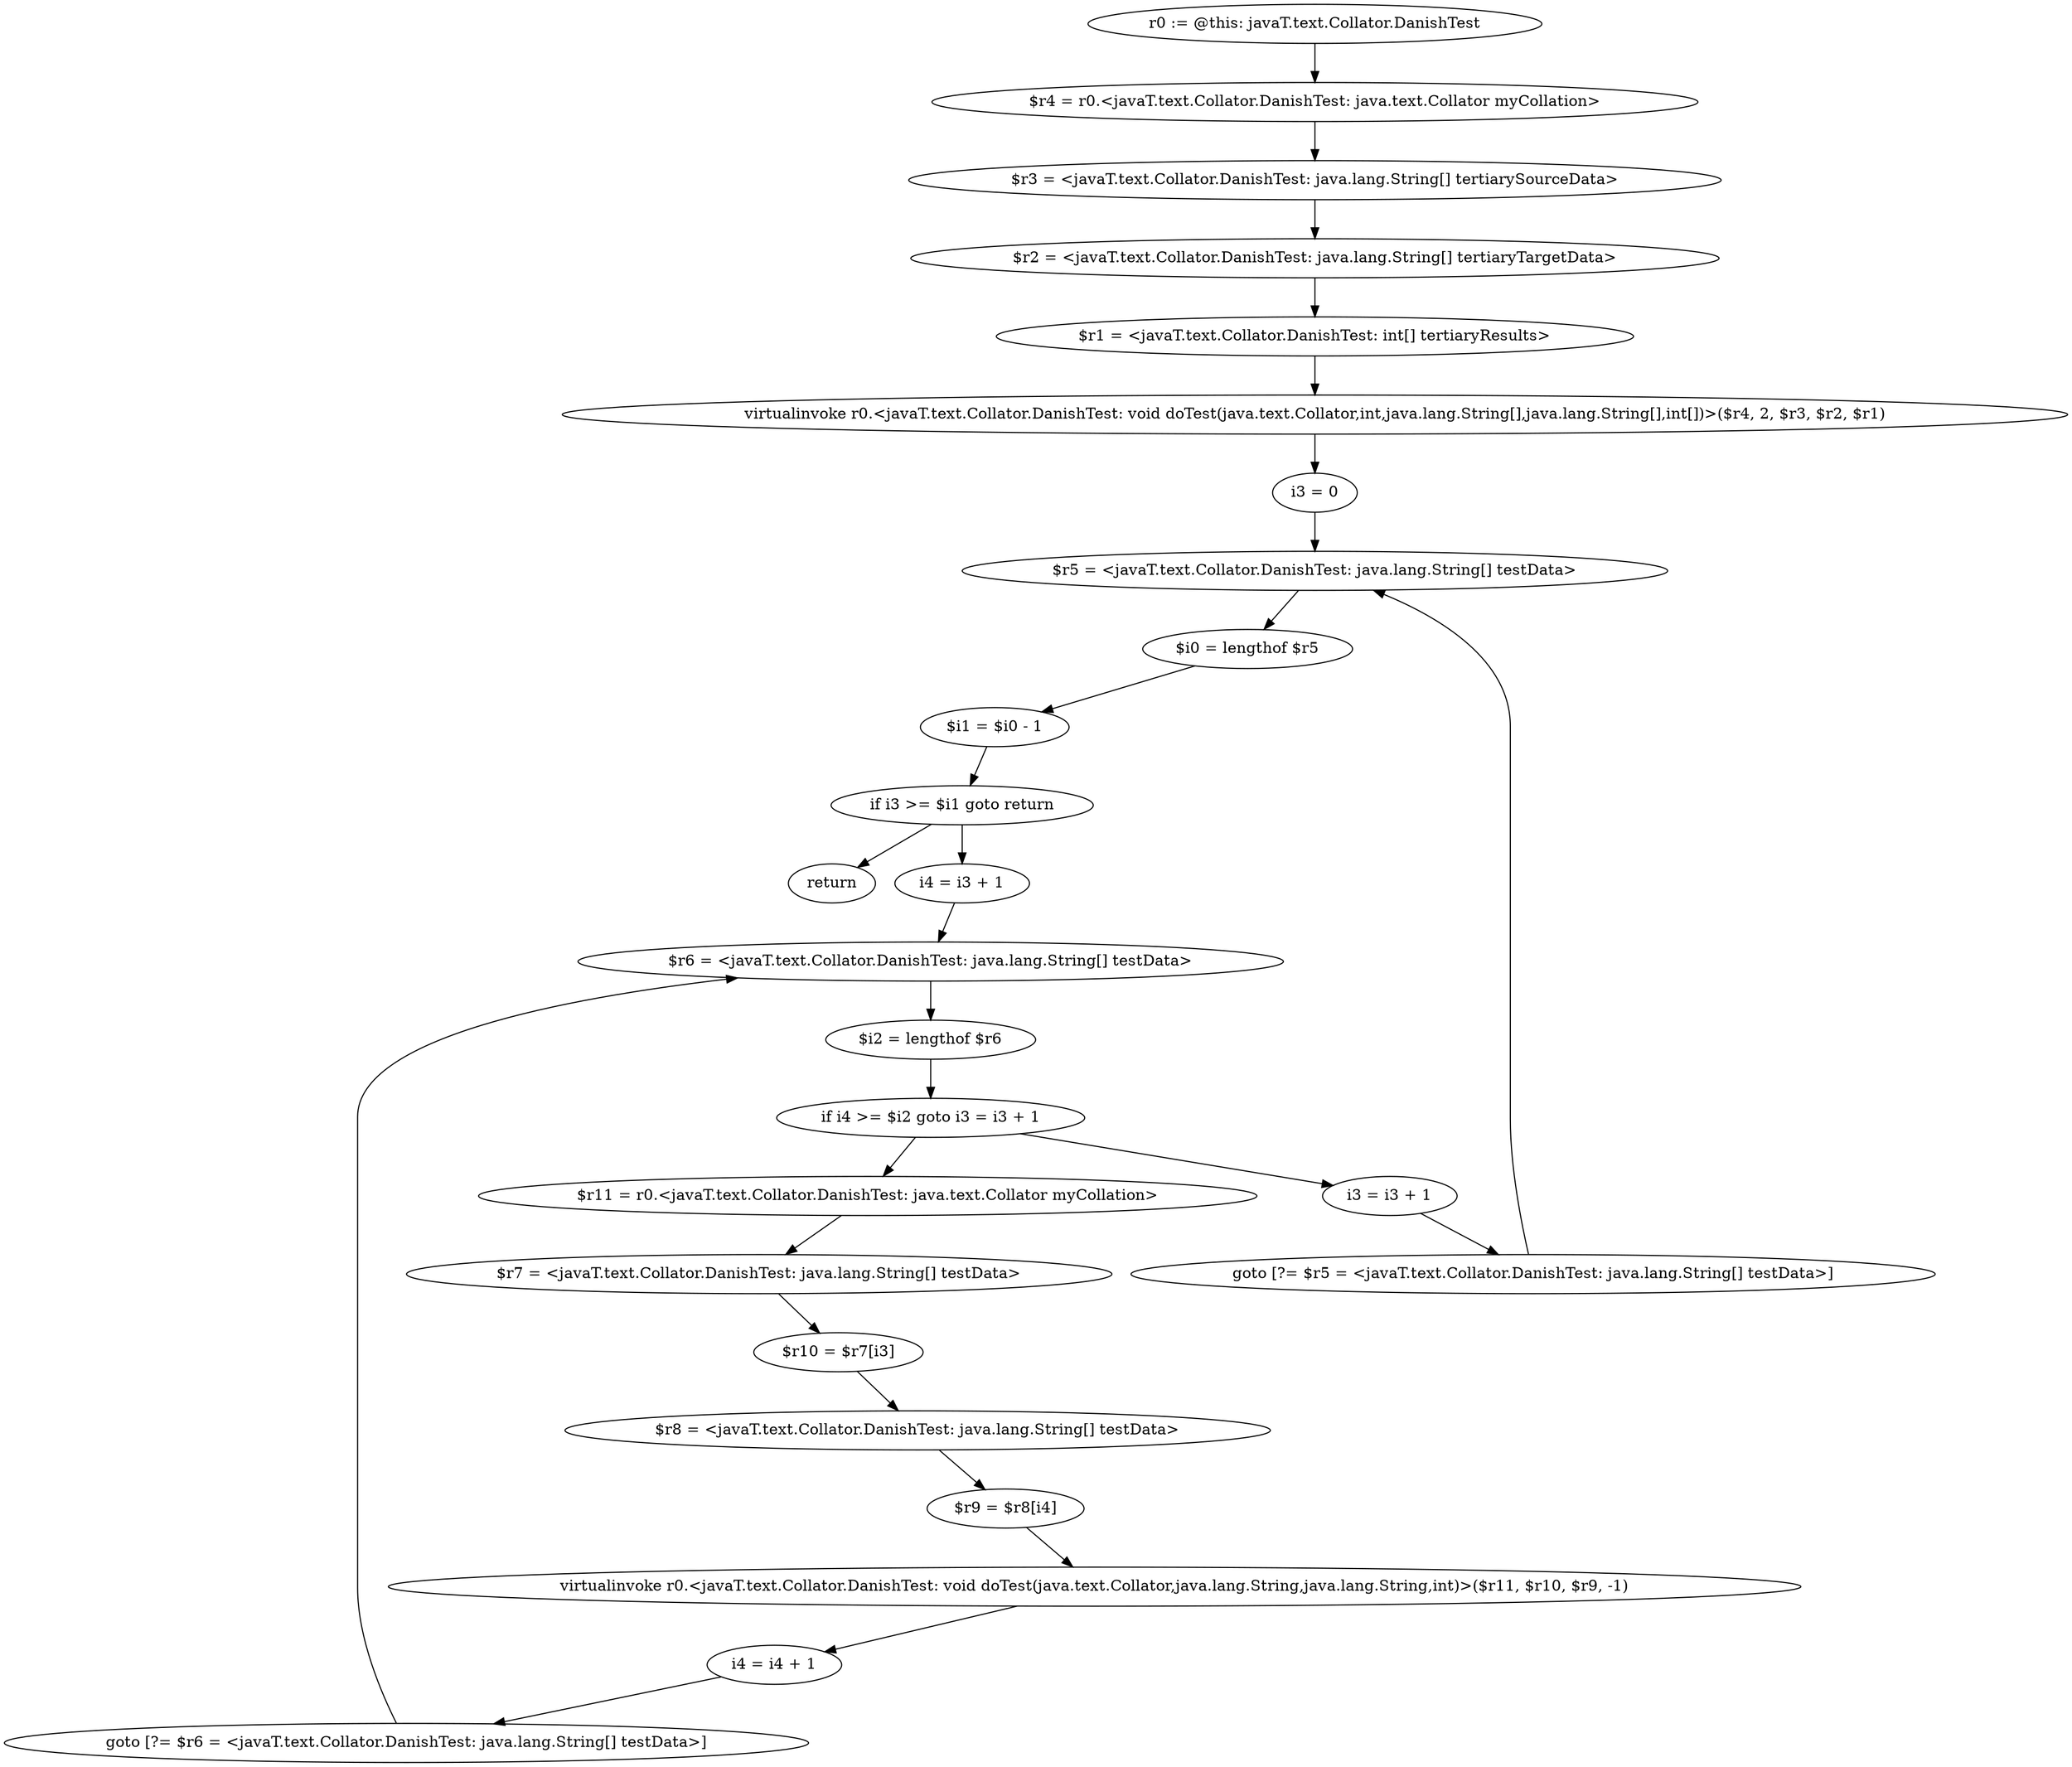 digraph "unitGraph" {
    "r0 := @this: javaT.text.Collator.DanishTest"
    "$r4 = r0.<javaT.text.Collator.DanishTest: java.text.Collator myCollation>"
    "$r3 = <javaT.text.Collator.DanishTest: java.lang.String[] tertiarySourceData>"
    "$r2 = <javaT.text.Collator.DanishTest: java.lang.String[] tertiaryTargetData>"
    "$r1 = <javaT.text.Collator.DanishTest: int[] tertiaryResults>"
    "virtualinvoke r0.<javaT.text.Collator.DanishTest: void doTest(java.text.Collator,int,java.lang.String[],java.lang.String[],int[])>($r4, 2, $r3, $r2, $r1)"
    "i3 = 0"
    "$r5 = <javaT.text.Collator.DanishTest: java.lang.String[] testData>"
    "$i0 = lengthof $r5"
    "$i1 = $i0 - 1"
    "if i3 >= $i1 goto return"
    "i4 = i3 + 1"
    "$r6 = <javaT.text.Collator.DanishTest: java.lang.String[] testData>"
    "$i2 = lengthof $r6"
    "if i4 >= $i2 goto i3 = i3 + 1"
    "$r11 = r0.<javaT.text.Collator.DanishTest: java.text.Collator myCollation>"
    "$r7 = <javaT.text.Collator.DanishTest: java.lang.String[] testData>"
    "$r10 = $r7[i3]"
    "$r8 = <javaT.text.Collator.DanishTest: java.lang.String[] testData>"
    "$r9 = $r8[i4]"
    "virtualinvoke r0.<javaT.text.Collator.DanishTest: void doTest(java.text.Collator,java.lang.String,java.lang.String,int)>($r11, $r10, $r9, -1)"
    "i4 = i4 + 1"
    "goto [?= $r6 = <javaT.text.Collator.DanishTest: java.lang.String[] testData>]"
    "i3 = i3 + 1"
    "goto [?= $r5 = <javaT.text.Collator.DanishTest: java.lang.String[] testData>]"
    "return"
    "r0 := @this: javaT.text.Collator.DanishTest"->"$r4 = r0.<javaT.text.Collator.DanishTest: java.text.Collator myCollation>";
    "$r4 = r0.<javaT.text.Collator.DanishTest: java.text.Collator myCollation>"->"$r3 = <javaT.text.Collator.DanishTest: java.lang.String[] tertiarySourceData>";
    "$r3 = <javaT.text.Collator.DanishTest: java.lang.String[] tertiarySourceData>"->"$r2 = <javaT.text.Collator.DanishTest: java.lang.String[] tertiaryTargetData>";
    "$r2 = <javaT.text.Collator.DanishTest: java.lang.String[] tertiaryTargetData>"->"$r1 = <javaT.text.Collator.DanishTest: int[] tertiaryResults>";
    "$r1 = <javaT.text.Collator.DanishTest: int[] tertiaryResults>"->"virtualinvoke r0.<javaT.text.Collator.DanishTest: void doTest(java.text.Collator,int,java.lang.String[],java.lang.String[],int[])>($r4, 2, $r3, $r2, $r1)";
    "virtualinvoke r0.<javaT.text.Collator.DanishTest: void doTest(java.text.Collator,int,java.lang.String[],java.lang.String[],int[])>($r4, 2, $r3, $r2, $r1)"->"i3 = 0";
    "i3 = 0"->"$r5 = <javaT.text.Collator.DanishTest: java.lang.String[] testData>";
    "$r5 = <javaT.text.Collator.DanishTest: java.lang.String[] testData>"->"$i0 = lengthof $r5";
    "$i0 = lengthof $r5"->"$i1 = $i0 - 1";
    "$i1 = $i0 - 1"->"if i3 >= $i1 goto return";
    "if i3 >= $i1 goto return"->"i4 = i3 + 1";
    "if i3 >= $i1 goto return"->"return";
    "i4 = i3 + 1"->"$r6 = <javaT.text.Collator.DanishTest: java.lang.String[] testData>";
    "$r6 = <javaT.text.Collator.DanishTest: java.lang.String[] testData>"->"$i2 = lengthof $r6";
    "$i2 = lengthof $r6"->"if i4 >= $i2 goto i3 = i3 + 1";
    "if i4 >= $i2 goto i3 = i3 + 1"->"$r11 = r0.<javaT.text.Collator.DanishTest: java.text.Collator myCollation>";
    "if i4 >= $i2 goto i3 = i3 + 1"->"i3 = i3 + 1";
    "$r11 = r0.<javaT.text.Collator.DanishTest: java.text.Collator myCollation>"->"$r7 = <javaT.text.Collator.DanishTest: java.lang.String[] testData>";
    "$r7 = <javaT.text.Collator.DanishTest: java.lang.String[] testData>"->"$r10 = $r7[i3]";
    "$r10 = $r7[i3]"->"$r8 = <javaT.text.Collator.DanishTest: java.lang.String[] testData>";
    "$r8 = <javaT.text.Collator.DanishTest: java.lang.String[] testData>"->"$r9 = $r8[i4]";
    "$r9 = $r8[i4]"->"virtualinvoke r0.<javaT.text.Collator.DanishTest: void doTest(java.text.Collator,java.lang.String,java.lang.String,int)>($r11, $r10, $r9, -1)";
    "virtualinvoke r0.<javaT.text.Collator.DanishTest: void doTest(java.text.Collator,java.lang.String,java.lang.String,int)>($r11, $r10, $r9, -1)"->"i4 = i4 + 1";
    "i4 = i4 + 1"->"goto [?= $r6 = <javaT.text.Collator.DanishTest: java.lang.String[] testData>]";
    "goto [?= $r6 = <javaT.text.Collator.DanishTest: java.lang.String[] testData>]"->"$r6 = <javaT.text.Collator.DanishTest: java.lang.String[] testData>";
    "i3 = i3 + 1"->"goto [?= $r5 = <javaT.text.Collator.DanishTest: java.lang.String[] testData>]";
    "goto [?= $r5 = <javaT.text.Collator.DanishTest: java.lang.String[] testData>]"->"$r5 = <javaT.text.Collator.DanishTest: java.lang.String[] testData>";
}
